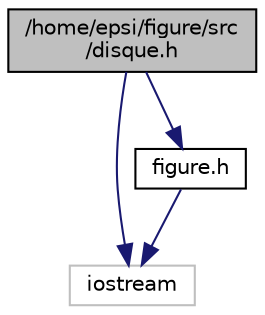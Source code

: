 digraph "/home/epsi/figure/src/disque.h"
{
  edge [fontname="Helvetica",fontsize="10",labelfontname="Helvetica",labelfontsize="10"];
  node [fontname="Helvetica",fontsize="10",shape=record];
  Node0 [label="/home/epsi/figure/src\l/disque.h",height=0.2,width=0.4,color="black", fillcolor="grey75", style="filled", fontcolor="black"];
  Node0 -> Node1 [color="midnightblue",fontsize="10",style="solid",fontname="Helvetica"];
  Node1 [label="iostream",height=0.2,width=0.4,color="grey75", fillcolor="white", style="filled"];
  Node0 -> Node2 [color="midnightblue",fontsize="10",style="solid",fontname="Helvetica"];
  Node2 [label="figure.h",height=0.2,width=0.4,color="black", fillcolor="white", style="filled",URL="$figure_8h_source.html"];
  Node2 -> Node1 [color="midnightblue",fontsize="10",style="solid",fontname="Helvetica"];
}
